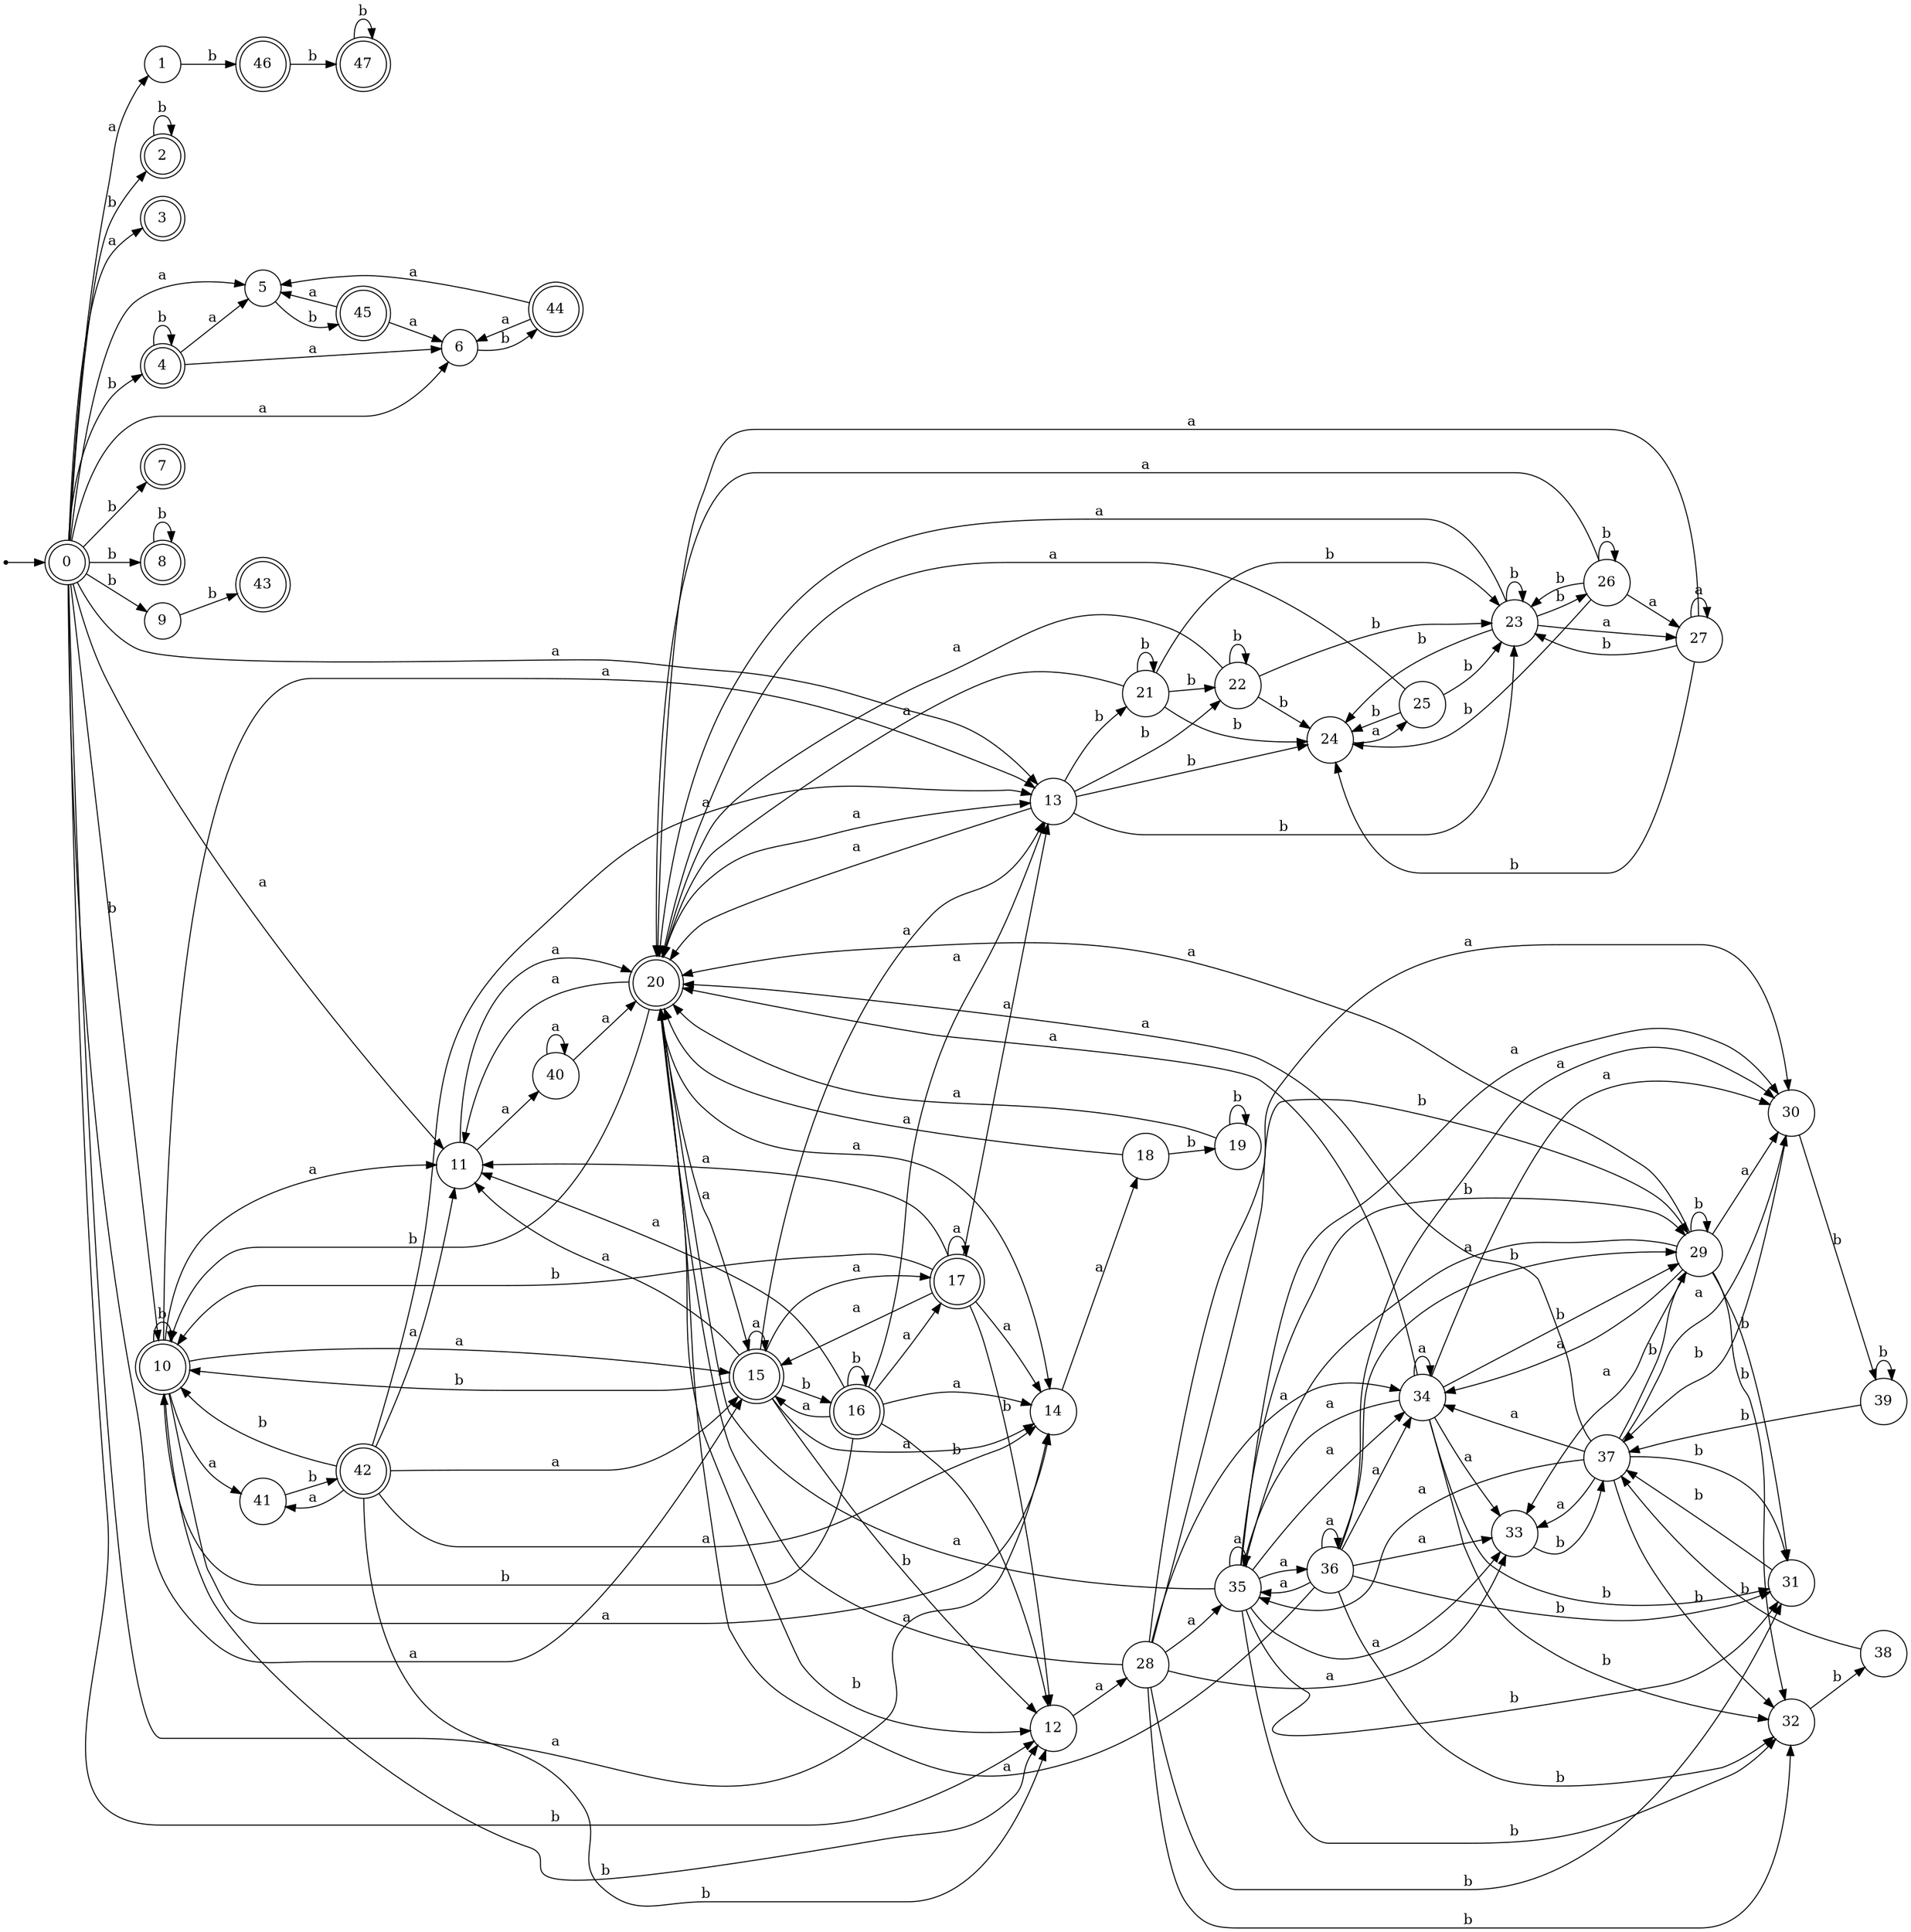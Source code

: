 digraph finite_state_machine {
rankdir=LR;
size="20,20";
node [shape = point]; "dummy0"
node [shape = doublecircle]; "0";"dummy0" -> "0";
node [shape = circle]; "1";
node [shape = doublecircle]; "2";node [shape = doublecircle]; "3";node [shape = doublecircle]; "4";node [shape = circle]; "5";
node [shape = circle]; "6";
node [shape = doublecircle]; "7";node [shape = doublecircle]; "8";node [shape = circle]; "9";
node [shape = doublecircle]; "10";node [shape = circle]; "11";
node [shape = circle]; "12";
node [shape = circle]; "13";
node [shape = circle]; "14";
node [shape = doublecircle]; "15";node [shape = doublecircle]; "16";node [shape = doublecircle]; "17";node [shape = circle]; "18";
node [shape = circle]; "19";
node [shape = doublecircle]; "20";node [shape = circle]; "21";
node [shape = circle]; "22";
node [shape = circle]; "23";
node [shape = circle]; "24";
node [shape = circle]; "25";
node [shape = circle]; "26";
node [shape = circle]; "27";
node [shape = circle]; "28";
node [shape = circle]; "29";
node [shape = circle]; "30";
node [shape = circle]; "31";
node [shape = circle]; "32";
node [shape = circle]; "33";
node [shape = circle]; "34";
node [shape = circle]; "35";
node [shape = circle]; "36";
node [shape = circle]; "37";
node [shape = circle]; "38";
node [shape = circle]; "39";
node [shape = circle]; "40";
node [shape = circle]; "41";
node [shape = doublecircle]; "42";node [shape = doublecircle]; "43";node [shape = doublecircle]; "44";node [shape = doublecircle]; "45";node [shape = doublecircle]; "46";node [shape = doublecircle]; "47";"0" -> "1" [label = "a"];
 "0" -> "3" [label = "a"];
 "0" -> "5" [label = "a"];
 "0" -> "6" [label = "a"];
 "0" -> "11" [label = "a"];
 "0" -> "13" [label = "a"];
 "0" -> "14" [label = "a"];
 "0" -> "15" [label = "a"];
 "0" -> "2" [label = "b"];
 "0" -> "4" [label = "b"];
 "0" -> "7" [label = "b"];
 "0" -> "8" [label = "b"];
 "0" -> "9" [label = "b"];
 "0" -> "10" [label = "b"];
 "0" -> "12" [label = "b"];
 "15" -> "17" [label = "a"];
 "15" -> "11" [label = "a"];
 "15" -> "13" [label = "a"];
 "15" -> "14" [label = "a"];
 "15" -> "15" [label = "a"];
 "15" -> "16" [label = "b"];
 "15" -> "10" [label = "b"];
 "15" -> "12" [label = "b"];
 "17" -> "17" [label = "a"];
 "17" -> "11" [label = "a"];
 "17" -> "13" [label = "a"];
 "17" -> "14" [label = "a"];
 "17" -> "15" [label = "a"];
 "17" -> "10" [label = "b"];
 "17" -> "12" [label = "b"];
 "16" -> "16" [label = "b"];
 "16" -> "10" [label = "b"];
 "16" -> "12" [label = "b"];
 "16" -> "17" [label = "a"];
 "16" -> "11" [label = "a"];
 "16" -> "13" [label = "a"];
 "16" -> "14" [label = "a"];
 "16" -> "15" [label = "a"];
 "14" -> "18" [label = "a"];
 "18" -> "19" [label = "b"];
 "18" -> "20" [label = "a"];
 "20" -> "11" [label = "a"];
 "20" -> "13" [label = "a"];
 "20" -> "14" [label = "a"];
 "20" -> "15" [label = "a"];
 "20" -> "10" [label = "b"];
 "20" -> "12" [label = "b"];
 "19" -> "19" [label = "b"];
 "19" -> "20" [label = "a"];
 "13" -> "24" [label = "b"];
 "13" -> "21" [label = "b"];
 "13" -> "22" [label = "b"];
 "13" -> "23" [label = "b"];
 "13" -> "20" [label = "a"];
 "24" -> "25" [label = "a"];
 "25" -> "24" [label = "b"];
 "25" -> "23" [label = "b"];
 "25" -> "20" [label = "a"];
 "23" -> "24" [label = "b"];
 "23" -> "26" [label = "b"];
 "23" -> "23" [label = "b"];
 "23" -> "27" [label = "a"];
 "23" -> "20" [label = "a"];
 "27" -> "27" [label = "a"];
 "27" -> "20" [label = "a"];
 "27" -> "24" [label = "b"];
 "27" -> "23" [label = "b"];
 "26" -> "24" [label = "b"];
 "26" -> "26" [label = "b"];
 "26" -> "23" [label = "b"];
 "26" -> "27" [label = "a"];
 "26" -> "20" [label = "a"];
 "22" -> "24" [label = "b"];
 "22" -> "22" [label = "b"];
 "22" -> "23" [label = "b"];
 "22" -> "20" [label = "a"];
 "21" -> "24" [label = "b"];
 "21" -> "21" [label = "b"];
 "21" -> "22" [label = "b"];
 "21" -> "23" [label = "b"];
 "21" -> "20" [label = "a"];
 "12" -> "28" [label = "a"];
 "28" -> "32" [label = "b"];
 "28" -> "29" [label = "b"];
 "28" -> "31" [label = "b"];
 "28" -> "33" [label = "a"];
 "28" -> "34" [label = "a"];
 "28" -> "35" [label = "a"];
 "28" -> "20" [label = "a"];
 "28" -> "30" [label = "a"];
 "35" -> "33" [label = "a"];
 "35" -> "34" [label = "a"];
 "35" -> "35" [label = "a"];
 "35" -> "36" [label = "a"];
 "35" -> "20" [label = "a"];
 "35" -> "30" [label = "a"];
 "35" -> "32" [label = "b"];
 "35" -> "29" [label = "b"];
 "35" -> "31" [label = "b"];
 "36" -> "33" [label = "a"];
 "36" -> "34" [label = "a"];
 "36" -> "35" [label = "a"];
 "36" -> "36" [label = "a"];
 "36" -> "20" [label = "a"];
 "36" -> "30" [label = "a"];
 "36" -> "32" [label = "b"];
 "36" -> "29" [label = "b"];
 "36" -> "31" [label = "b"];
 "34" -> "33" [label = "a"];
 "34" -> "34" [label = "a"];
 "34" -> "35" [label = "a"];
 "34" -> "20" [label = "a"];
 "34" -> "30" [label = "a"];
 "34" -> "32" [label = "b"];
 "34" -> "29" [label = "b"];
 "34" -> "31" [label = "b"];
 "33" -> "37" [label = "b"];
 "37" -> "33" [label = "a"];
 "37" -> "34" [label = "a"];
 "37" -> "35" [label = "a"];
 "37" -> "20" [label = "a"];
 "37" -> "30" [label = "a"];
 "37" -> "32" [label = "b"];
 "37" -> "29" [label = "b"];
 "37" -> "31" [label = "b"];
 "32" -> "38" [label = "b"];
 "38" -> "37" [label = "b"];
 "31" -> "37" [label = "b"];
 "30" -> "37" [label = "b"];
 "30" -> "39" [label = "b"];
 "39" -> "37" [label = "b"];
 "39" -> "39" [label = "b"];
 "29" -> "32" [label = "b"];
 "29" -> "29" [label = "b"];
 "29" -> "31" [label = "b"];
 "29" -> "33" [label = "a"];
 "29" -> "34" [label = "a"];
 "29" -> "35" [label = "a"];
 "29" -> "20" [label = "a"];
 "29" -> "30" [label = "a"];
 "11" -> "40" [label = "a"];
 "11" -> "20" [label = "a"];
 "40" -> "40" [label = "a"];
 "40" -> "20" [label = "a"];
 "10" -> "10" [label = "b"];
 "10" -> "12" [label = "b"];
 "10" -> "41" [label = "a"];
 "10" -> "11" [label = "a"];
 "10" -> "13" [label = "a"];
 "10" -> "14" [label = "a"];
 "10" -> "15" [label = "a"];
 "41" -> "42" [label = "b"];
 "42" -> "41" [label = "a"];
 "42" -> "11" [label = "a"];
 "42" -> "13" [label = "a"];
 "42" -> "14" [label = "a"];
 "42" -> "15" [label = "a"];
 "42" -> "10" [label = "b"];
 "42" -> "12" [label = "b"];
 "9" -> "43" [label = "b"];
 "8" -> "8" [label = "b"];
 "6" -> "44" [label = "b"];
 "44" -> "5" [label = "a"];
 "44" -> "6" [label = "a"];
 "5" -> "45" [label = "b"];
 "45" -> "5" [label = "a"];
 "45" -> "6" [label = "a"];
 "4" -> "4" [label = "b"];
 "4" -> "5" [label = "a"];
 "4" -> "6" [label = "a"];
 "2" -> "2" [label = "b"];
 "1" -> "46" [label = "b"];
 "46" -> "47" [label = "b"];
 "47" -> "47" [label = "b"];
 }

